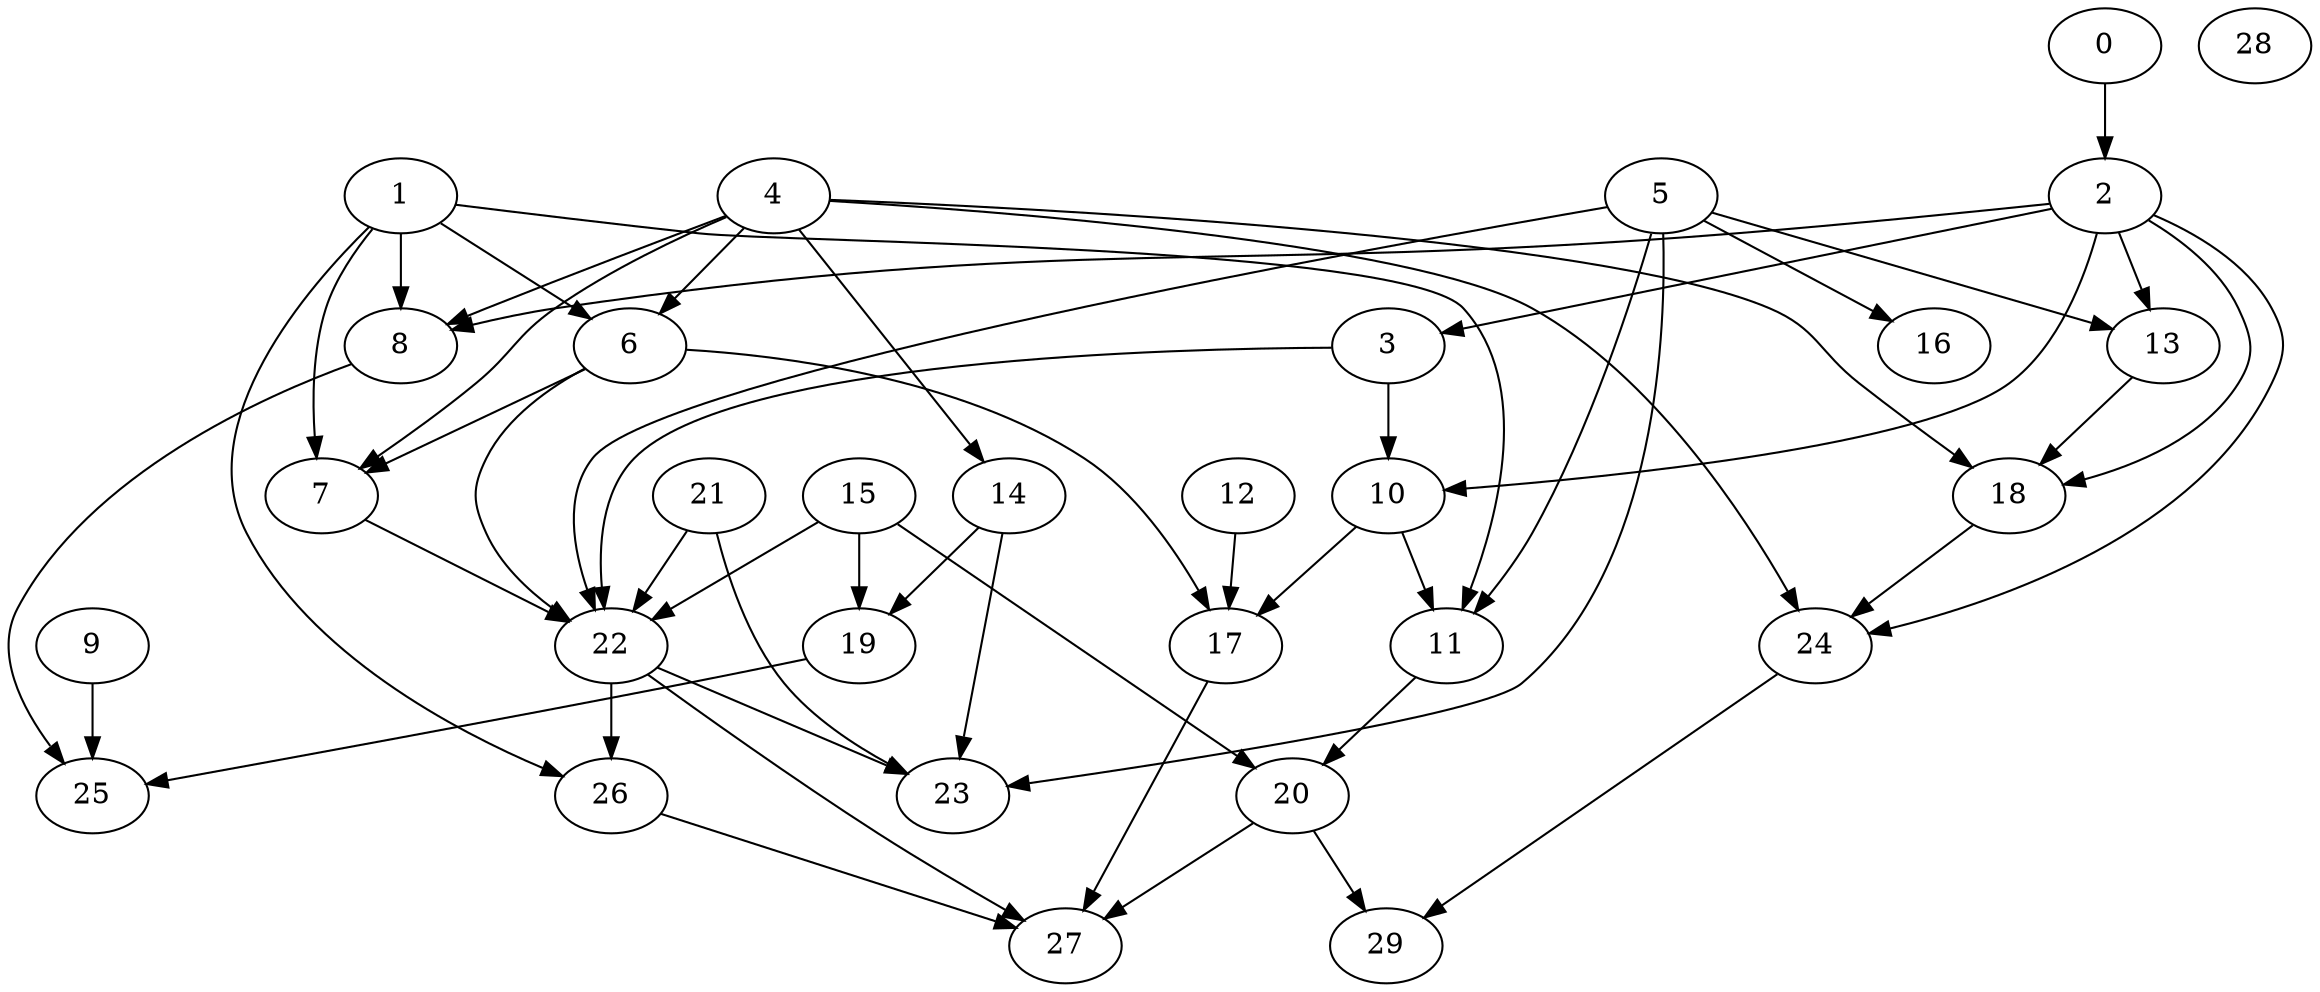 digraph "Random_Nodes_30_Density_1.77_CCR_0.10_WeightType_Random_Homogeneous-2" {
0 [Weight=130];
2 [Weight=97];
3 [Weight=146];
4 [Weight=97];
5 [Weight=49];
1 [Weight=49];
13 [Weight=146];
6 [Weight=97];
10 [Weight=130];
21 [Weight=146];
15 [Weight=113];
7 [Weight=49];
18 [Weight=97];
11 [Weight=113];
12 [Weight=32];
22 [Weight=32];
17 [Weight=130];
26 [Weight=130];
24 [Weight=146];
14 [Weight=130];
20 [Weight=81];
8 [Weight=162];
27 [Weight=162];
19 [Weight=65];
29 [Weight=130];
9 [Weight=49];
23 [Weight=113];
16 [Weight=97];
28 [Weight=81];
25 [Weight=65];
5 -> 22 [Weight=3];
2 -> 3 [Weight=5];
2 -> 13 [Weight=10];
14 -> 23 [Weight=4];
2 -> 18 [Weight=7];
7 -> 22 [Weight=5];
2 -> 10 [Weight=2];
6 -> 7 [Weight=9];
19 -> 25 [Weight=3];
21 -> 23 [Weight=2];
24 -> 29 [Weight=5];
6 -> 17 [Weight=4];
9 -> 25 [Weight=7];
5 -> 13 [Weight=3];
5 -> 11 [Weight=10];
17 -> 27 [Weight=5];
11 -> 20 [Weight=2];
14 -> 19 [Weight=10];
4 -> 14 [Weight=8];
1 -> 8 [Weight=2];
4 -> 6 [Weight=4];
15 -> 22 [Weight=8];
3 -> 22 [Weight=10];
2 -> 8 [Weight=6];
1 -> 7 [Weight=6];
5 -> 16 [Weight=8];
22 -> 23 [Weight=9];
6 -> 22 [Weight=6];
1 -> 11 [Weight=3];
22 -> 26 [Weight=7];
4 -> 18 [Weight=7];
20 -> 27 [Weight=2];
2 -> 24 [Weight=4];
0 -> 2 [Weight=3];
22 -> 27 [Weight=3];
15 -> 20 [Weight=9];
13 -> 18 [Weight=10];
12 -> 17 [Weight=7];
21 -> 22 [Weight=2];
15 -> 19 [Weight=7];
4 -> 8 [Weight=8];
3 -> 10 [Weight=8];
4 -> 24 [Weight=9];
1 -> 6 [Weight=8];
18 -> 24 [Weight=5];
20 -> 29 [Weight=8];
4 -> 7 [Weight=6];
10 -> 11 [Weight=2];
8 -> 25 [Weight=2];
26 -> 27 [Weight=5];
1 -> 26 [Weight=5];
5 -> 23 [Weight=7];
10 -> 17 [Weight=6];
}
